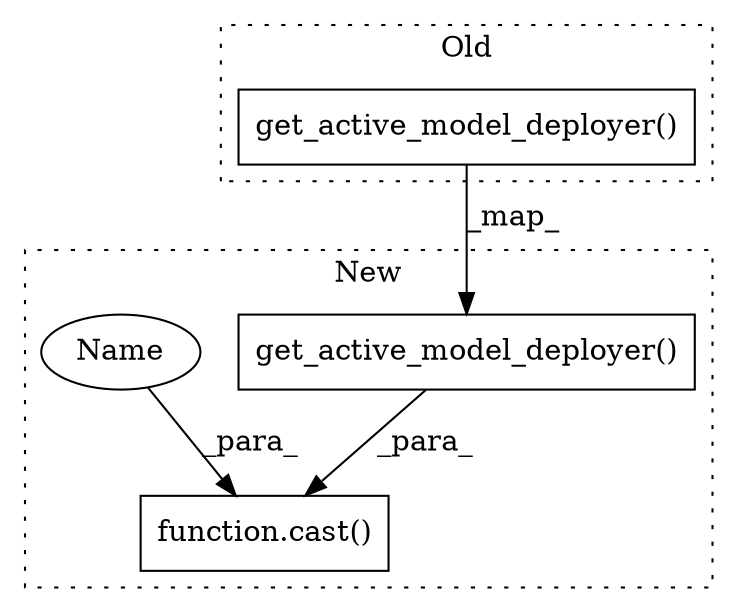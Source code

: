 digraph G {
subgraph cluster0 {
1 [label="get_active_model_deployer()" a="75" s="11785" l="47" shape="box"];
label = "Old";
style="dotted";
}
subgraph cluster1 {
2 [label="get_active_model_deployer()" a="75" s="11861" l="47" shape="box"];
3 [label="function.cast()" a="75" s="11826,11908" l="14,6" shape="box"];
4 [label="Name" a="87" s="11840" l="19" shape="ellipse"];
label = "New";
style="dotted";
}
1 -> 2 [label="_map_"];
2 -> 3 [label="_para_"];
4 -> 3 [label="_para_"];
}